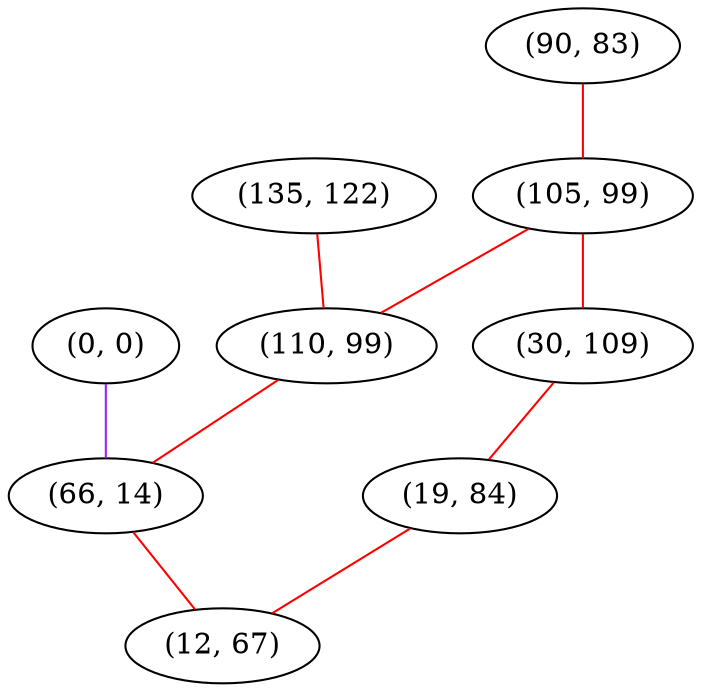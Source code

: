 graph "" {
"(0, 0)";
"(135, 122)";
"(90, 83)";
"(105, 99)";
"(30, 109)";
"(110, 99)";
"(66, 14)";
"(19, 84)";
"(12, 67)";
"(0, 0)" -- "(66, 14)"  [color=purple, key=0, weight=4];
"(135, 122)" -- "(110, 99)"  [color=red, key=0, weight=1];
"(90, 83)" -- "(105, 99)"  [color=red, key=0, weight=1];
"(105, 99)" -- "(110, 99)"  [color=red, key=0, weight=1];
"(105, 99)" -- "(30, 109)"  [color=red, key=0, weight=1];
"(30, 109)" -- "(19, 84)"  [color=red, key=0, weight=1];
"(110, 99)" -- "(66, 14)"  [color=red, key=0, weight=1];
"(66, 14)" -- "(12, 67)"  [color=red, key=0, weight=1];
"(19, 84)" -- "(12, 67)"  [color=red, key=0, weight=1];
}
